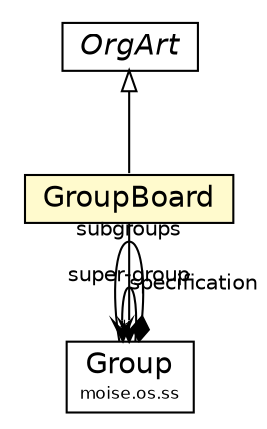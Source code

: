 #!/usr/local/bin/dot
#
# Class diagram 
# Generated by UMLGraph version R5_6_6-1-g9240c4 (http://www.umlgraph.org/)
#

digraph G {
	edge [fontname="Helvetica",fontsize=10,labelfontname="Helvetica",labelfontsize=10];
	node [fontname="Helvetica",fontsize=10,shape=plaintext];
	nodesep=0.25;
	ranksep=0.5;
	// moise.os.ss.Group
	c4961 [label=<<table title="moise.os.ss.Group" border="0" cellborder="1" cellspacing="0" cellpadding="2" port="p" href="../../moise/os/ss/Group.html">
		<tr><td><table border="0" cellspacing="0" cellpadding="1">
<tr><td align="center" balign="center"> Group </td></tr>
<tr><td align="center" balign="center"><font point-size="8.0"> moise.os.ss </font></td></tr>
		</table></td></tr>
		</table>>, URL="../../moise/os/ss/Group.html", fontname="Helvetica", fontcolor="black", fontsize=14.0];
	// ora4mas.nopl.OrgArt
	c5009 [label=<<table title="ora4mas.nopl.OrgArt" border="0" cellborder="1" cellspacing="0" cellpadding="2" port="p" href="./OrgArt.html">
		<tr><td><table border="0" cellspacing="0" cellpadding="1">
<tr><td align="center" balign="center"><font face="Helvetica-Oblique"> OrgArt </font></td></tr>
		</table></td></tr>
		</table>>, URL="./OrgArt.html", fontname="Helvetica", fontcolor="black", fontsize=14.0];
	// ora4mas.nopl.GroupBoard
	c5013 [label=<<table title="ora4mas.nopl.GroupBoard" border="0" cellborder="1" cellspacing="0" cellpadding="2" port="p" bgcolor="lemonChiffon" href="./GroupBoard.html">
		<tr><td><table border="0" cellspacing="0" cellpadding="1">
<tr><td align="center" balign="center"> GroupBoard </td></tr>
		</table></td></tr>
		</table>>, URL="./GroupBoard.html", fontname="Helvetica", fontcolor="black", fontsize=14.0];
	// moise.os.ss.Group NAVASSOC moise.os.ss.Group
	c4961:p -> c4961:p [taillabel="", label="super-group", headlabel="", fontname="Helvetica", fontcolor="black", fontsize=10.0, color="black", arrowhead=open];
	// moise.os.ss.Group COMPOSED moise.os.ss.Group
	c4961:p -> c4961:p [taillabel="", label="subgroups", headlabel="*", fontname="Helvetica", fontcolor="black", fontsize=10.0, color="black", arrowhead=none, arrowtail=diamond, dir=both];
	//ora4mas.nopl.GroupBoard extends ora4mas.nopl.OrgArt
	c5009:p -> c5013:p [dir=back,arrowtail=empty];
	// ora4mas.nopl.GroupBoard NAVASSOC moise.os.ss.Group
	c5013:p -> c4961:p [taillabel="", label="specification", headlabel="", fontname="Helvetica", fontcolor="black", fontsize=10.0, color="black", arrowhead=open];
}


